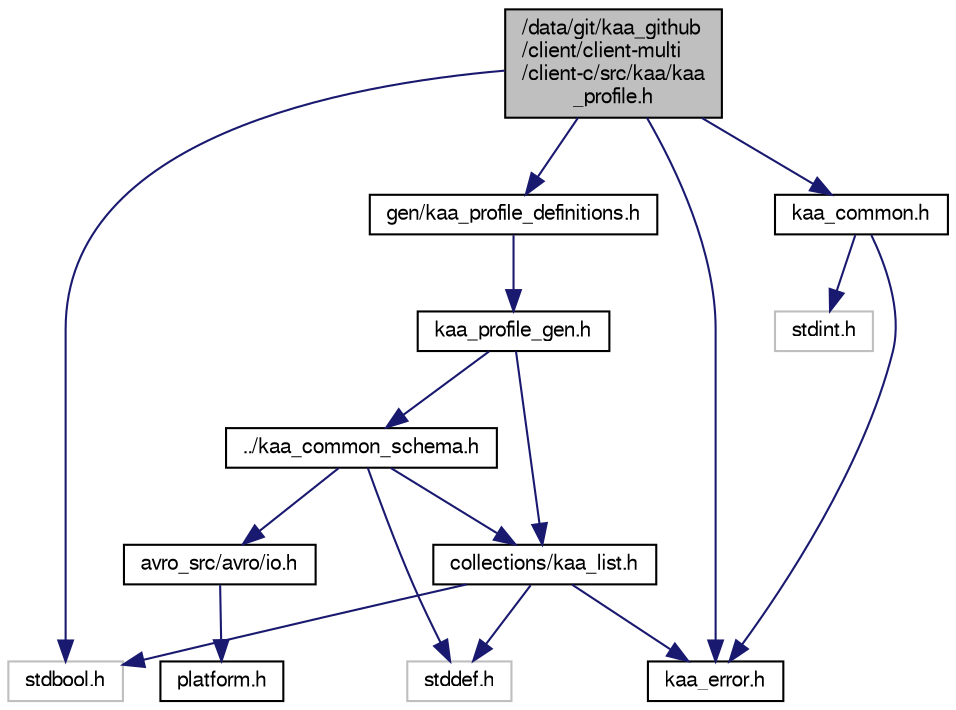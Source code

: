 digraph "/data/git/kaa_github/client/client-multi/client-c/src/kaa/kaa_profile.h"
{
  bgcolor="transparent";
  edge [fontname="FreeSans",fontsize="10",labelfontname="FreeSans",labelfontsize="10"];
  node [fontname="FreeSans",fontsize="10",shape=record];
  Node1 [label="/data/git/kaa_github\l/client/client-multi\l/client-c/src/kaa/kaa\l_profile.h",height=0.2,width=0.4,color="black", fillcolor="grey75", style="filled" fontcolor="black"];
  Node1 -> Node2 [color="midnightblue",fontsize="10",style="solid",fontname="FreeSans"];
  Node2 [label="stdbool.h",height=0.2,width=0.4,color="grey75"];
  Node1 -> Node3 [color="midnightblue",fontsize="10",style="solid",fontname="FreeSans"];
  Node3 [label="kaa_error.h",height=0.2,width=0.4,color="black",URL="$kaa__error_8h.html",tooltip="Kaa error codes. "];
  Node1 -> Node4 [color="midnightblue",fontsize="10",style="solid",fontname="FreeSans"];
  Node4 [label="kaa_common.h",height=0.2,width=0.4,color="black",URL="$kaa__common_8h.html",tooltip="Common C EP SDK definitions and small utilities. "];
  Node4 -> Node5 [color="midnightblue",fontsize="10",style="solid",fontname="FreeSans"];
  Node5 [label="stdint.h",height=0.2,width=0.4,color="grey75"];
  Node4 -> Node3 [color="midnightblue",fontsize="10",style="solid",fontname="FreeSans"];
  Node1 -> Node6 [color="midnightblue",fontsize="10",style="solid",fontname="FreeSans"];
  Node6 [label="gen/kaa_profile_definitions.h",height=0.2,width=0.4,color="black",URL="$kaa__profile__definitions_8h.html"];
  Node6 -> Node7 [color="midnightblue",fontsize="10",style="solid",fontname="FreeSans"];
  Node7 [label="kaa_profile_gen.h",height=0.2,width=0.4,color="black",URL="$kaa__profile__gen_8h.html"];
  Node7 -> Node8 [color="midnightblue",fontsize="10",style="solid",fontname="FreeSans"];
  Node8 [label="../kaa_common_schema.h",height=0.2,width=0.4,color="black",URL="$kaa__common__schema_8h.html"];
  Node8 -> Node9 [color="midnightblue",fontsize="10",style="solid",fontname="FreeSans"];
  Node9 [label="stddef.h",height=0.2,width=0.4,color="grey75"];
  Node8 -> Node10 [color="midnightblue",fontsize="10",style="solid",fontname="FreeSans"];
  Node10 [label="avro_src/avro/io.h",height=0.2,width=0.4,color="black",URL="$io_8h.html"];
  Node10 -> Node11 [color="midnightblue",fontsize="10",style="solid",fontname="FreeSans"];
  Node11 [label="platform.h",height=0.2,width=0.4,color="black",URL="$avro__src_2avro_2platform_8h.html"];
  Node8 -> Node12 [color="midnightblue",fontsize="10",style="solid",fontname="FreeSans"];
  Node12 [label="collections/kaa_list.h",height=0.2,width=0.4,color="black",URL="$kaa__list_8h.html"];
  Node12 -> Node2 [color="midnightblue",fontsize="10",style="solid",fontname="FreeSans"];
  Node12 -> Node9 [color="midnightblue",fontsize="10",style="solid",fontname="FreeSans"];
  Node12 -> Node3 [color="midnightblue",fontsize="10",style="solid",fontname="FreeSans"];
  Node7 -> Node12 [color="midnightblue",fontsize="10",style="solid",fontname="FreeSans"];
}
